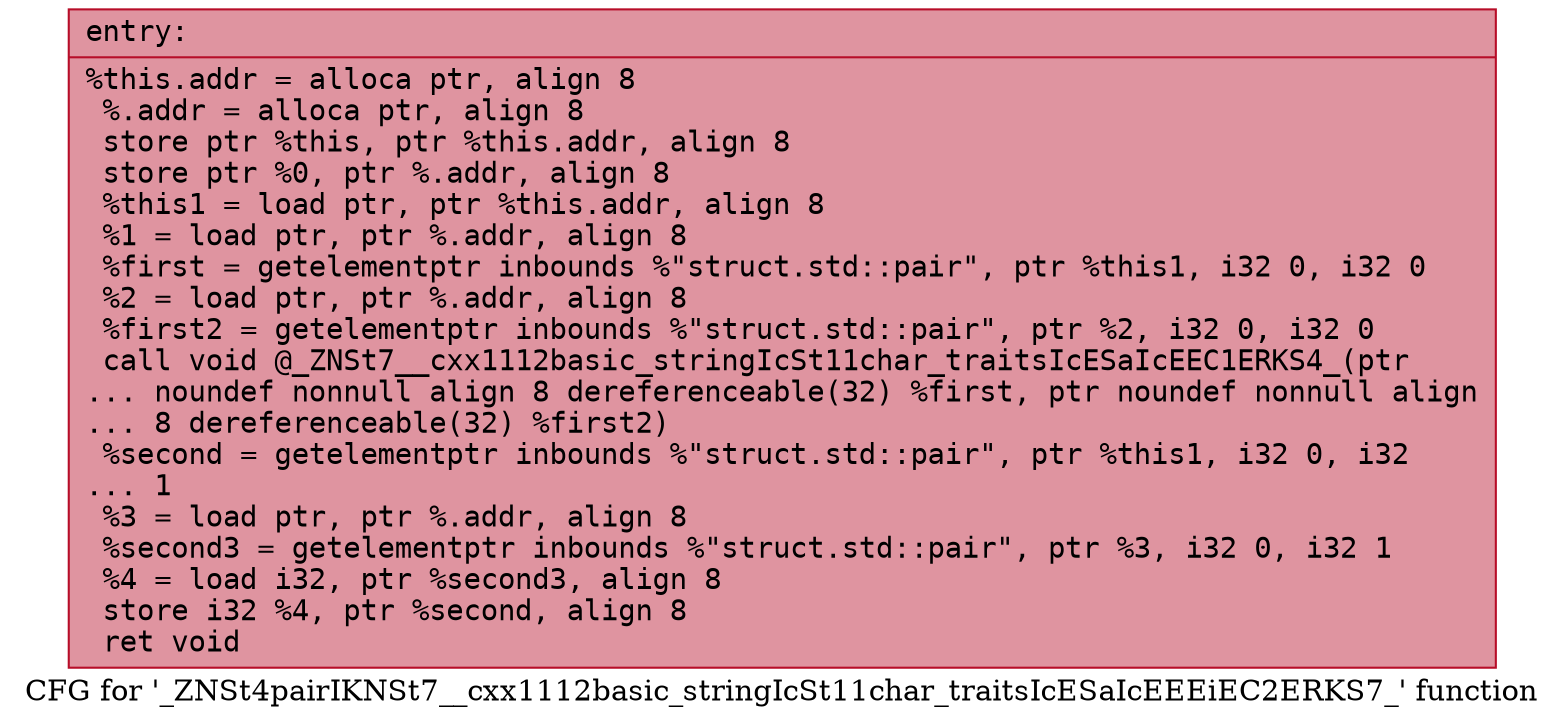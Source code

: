 digraph "CFG for '_ZNSt4pairIKNSt7__cxx1112basic_stringIcSt11char_traitsIcESaIcEEEiEC2ERKS7_' function" {
	label="CFG for '_ZNSt4pairIKNSt7__cxx1112basic_stringIcSt11char_traitsIcESaIcEEEiEC2ERKS7_' function";

	Node0x562c26406630 [shape=record,color="#b70d28ff", style=filled, fillcolor="#b70d2870" fontname="Courier",label="{entry:\l|  %this.addr = alloca ptr, align 8\l  %.addr = alloca ptr, align 8\l  store ptr %this, ptr %this.addr, align 8\l  store ptr %0, ptr %.addr, align 8\l  %this1 = load ptr, ptr %this.addr, align 8\l  %1 = load ptr, ptr %.addr, align 8\l  %first = getelementptr inbounds %\"struct.std::pair\", ptr %this1, i32 0, i32 0\l  %2 = load ptr, ptr %.addr, align 8\l  %first2 = getelementptr inbounds %\"struct.std::pair\", ptr %2, i32 0, i32 0\l  call void @_ZNSt7__cxx1112basic_stringIcSt11char_traitsIcESaIcEEC1ERKS4_(ptr\l... noundef nonnull align 8 dereferenceable(32) %first, ptr noundef nonnull align\l... 8 dereferenceable(32) %first2)\l  %second = getelementptr inbounds %\"struct.std::pair\", ptr %this1, i32 0, i32\l... 1\l  %3 = load ptr, ptr %.addr, align 8\l  %second3 = getelementptr inbounds %\"struct.std::pair\", ptr %3, i32 0, i32 1\l  %4 = load i32, ptr %second3, align 8\l  store i32 %4, ptr %second, align 8\l  ret void\l}"];
}
